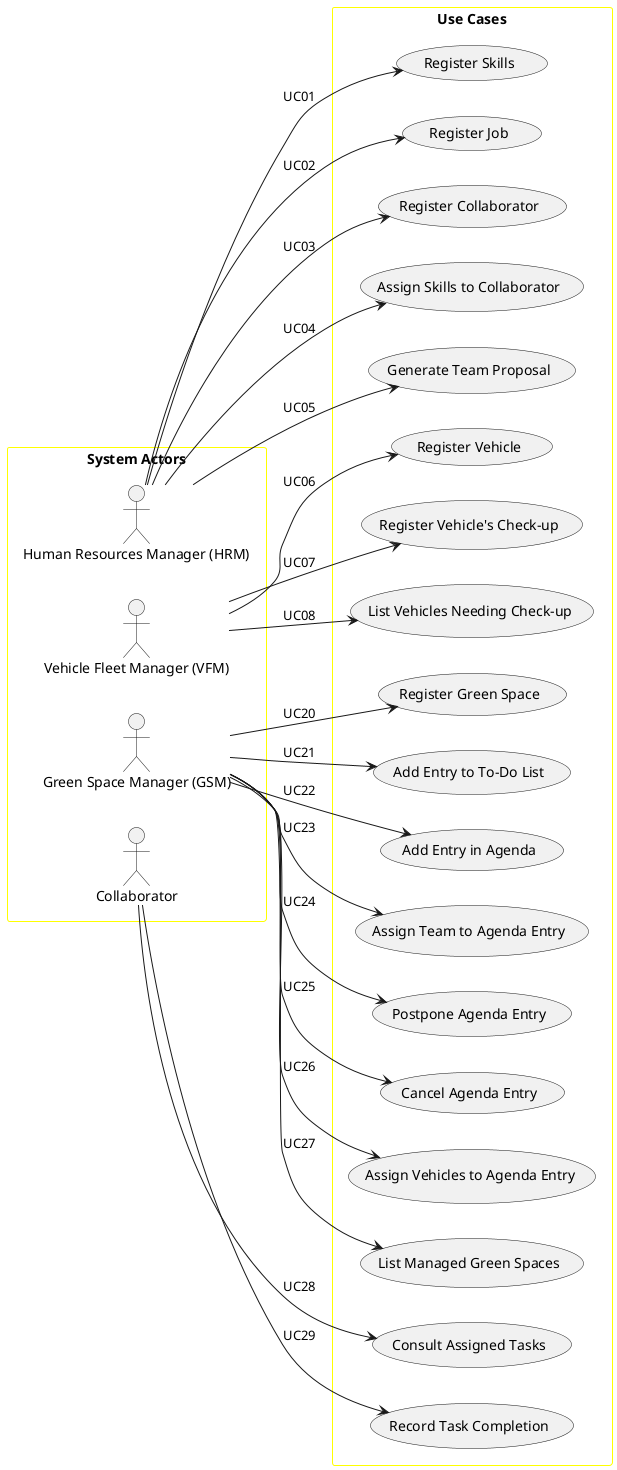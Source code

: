 @startuml
'skinparam monochrome true
skinparam packageStyle rectangle
'skinparam shadowing false

skinparam rectangle{
    BorderColor yellow
}

left to right direction

rectangle "System Actors" as actors {
    actor HRM as "Human Resources Manager (HRM)"
    actor VFM as "Vehicle Fleet Manager (VFM)"
    actor GSM as "Green Space Manager (GSM)"
    actor Collaborator as "Collaborator"
}

rectangle "Use Cases" as usecases{
    usecase UC01 as "Register Skills"
    usecase UC02 as "Register Job"
    usecase UC03 as "Register Collaborator"
    usecase UC04 as "Assign Skills to Collaborator"
    usecase UC05 as "Generate Team Proposal"
    usecase UC06 as "Register Vehicle"
    usecase UC07 as "Register Vehicle's Check-up"
    usecase UC08 as "List Vehicles Needing Check-up"
    usecase UC20 as "Register Green Space"
    usecase UC21 as "Add Entry to To-Do List"
    usecase UC22 as "Add Entry in Agenda"
    usecase UC23 as "Assign Team to Agenda Entry"
    usecase UC24 as "Postpone Agenda Entry"
    usecase UC25 as "Cancel Agenda Entry"
    usecase UC26 as "Assign Vehicles to Agenda Entry"
    usecase UC27 as "List Managed Green Spaces"
    usecase UC28 as "Consult Assigned Tasks"
    usecase UC29 as "Record Task Completion"
}

HRM --> UC01 : UC01
HRM --> UC02 : UC02
HRM --> UC03 : UC03
HRM --> UC04 : UC04
HRM --> UC05 : UC05

Collaborator --> UC28 : UC28
Collaborator --> UC29 : UC29

GSM --> UC20 : UC20
GSM --> UC21 : UC21
GSM --> UC22 : UC22
GSM --> UC23 : UC23
GSM --> UC24 : UC24
GSM --> UC25 : UC25
GSM --> UC26 : UC26
GSM --> UC27 : UC27

VFM --> UC06 : UC06
VFM --> UC07 : UC07
VFM --> UC08 : UC08

@enduml
